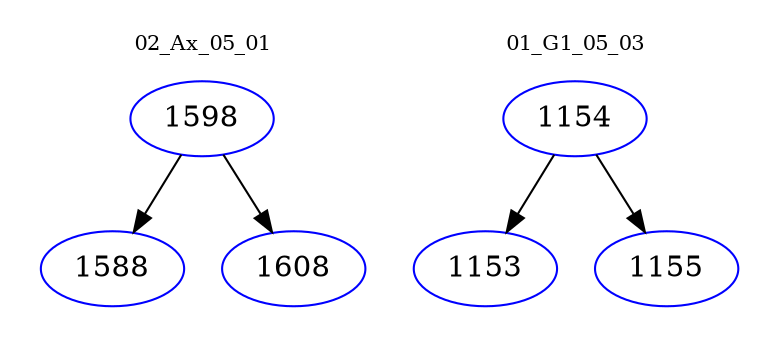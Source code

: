 digraph{
subgraph cluster_0 {
color = white
label = "02_Ax_05_01";
fontsize=10;
T0_1598 [label="1598", color="blue"]
T0_1598 -> T0_1588 [color="black"]
T0_1588 [label="1588", color="blue"]
T0_1598 -> T0_1608 [color="black"]
T0_1608 [label="1608", color="blue"]
}
subgraph cluster_1 {
color = white
label = "01_G1_05_03";
fontsize=10;
T1_1154 [label="1154", color="blue"]
T1_1154 -> T1_1153 [color="black"]
T1_1153 [label="1153", color="blue"]
T1_1154 -> T1_1155 [color="black"]
T1_1155 [label="1155", color="blue"]
}
}
